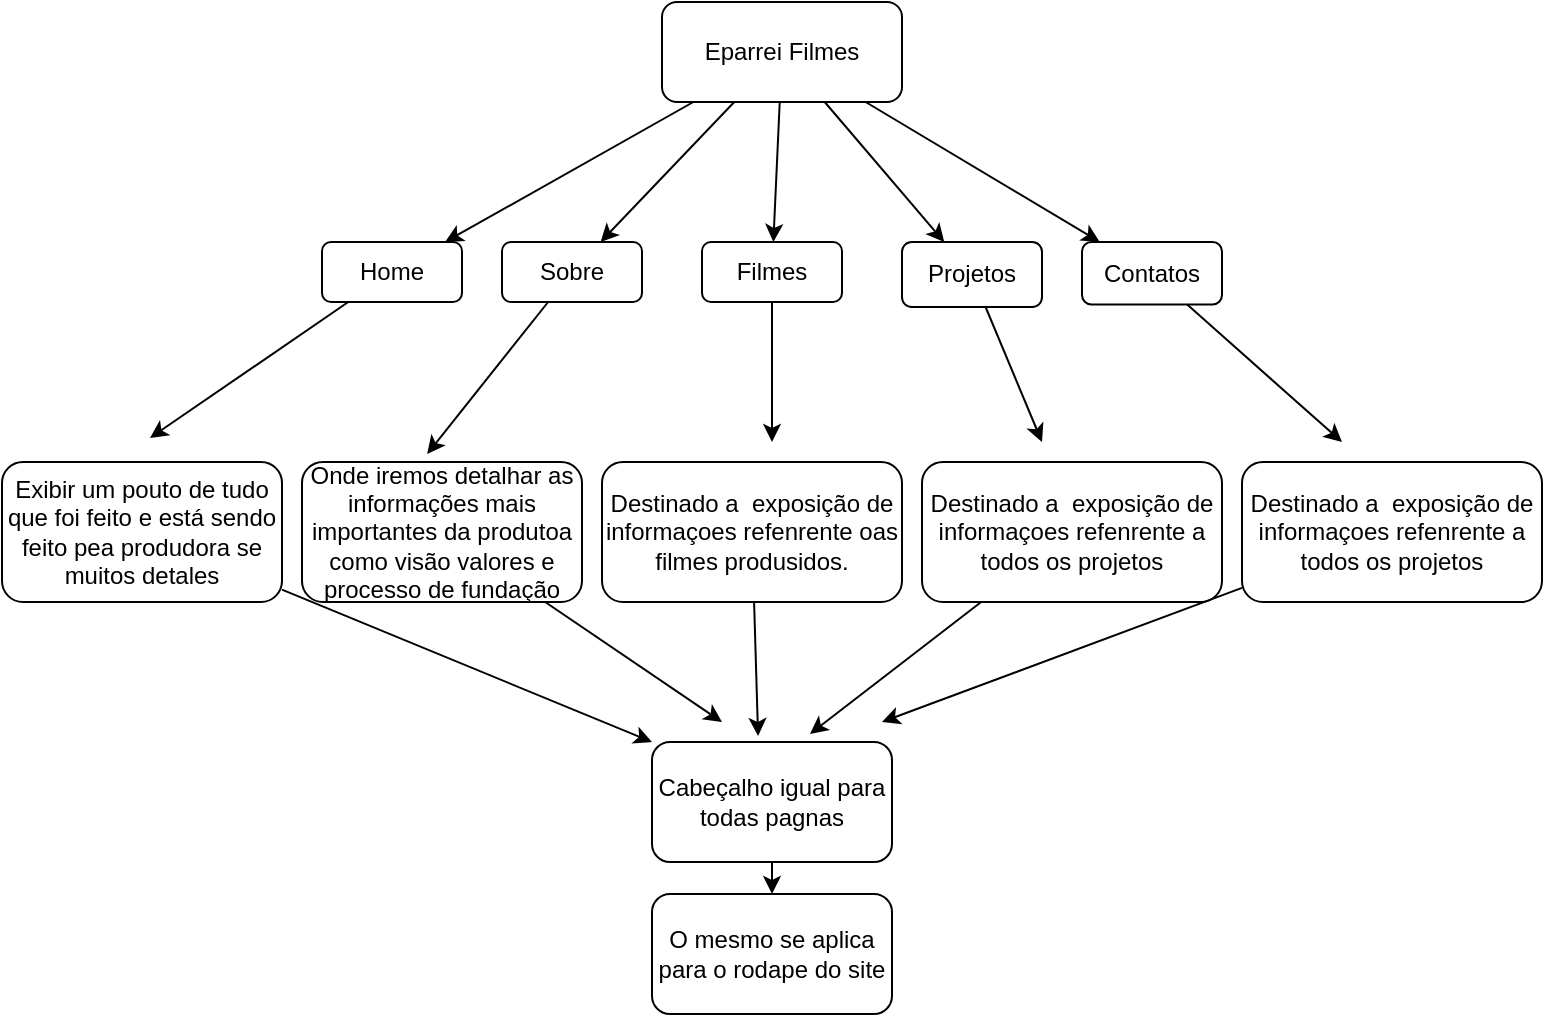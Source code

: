 <mxfile>
    <diagram id="1hgNDqtZspaqGAS7_d9E" name="Página-1">
        <mxGraphModel dx="1256" dy="597" grid="1" gridSize="12" guides="1" tooltips="1" connect="1" arrows="1" fold="1" page="1" pageScale="1" pageWidth="827" pageHeight="1169" math="0" shadow="0">
            <root>
                <mxCell id="0"/>
                <mxCell id="1" parent="0"/>
                <mxCell id="10" value="" style="edgeStyle=none;html=1;" edge="1" parent="1" source="2" target="9">
                    <mxGeometry relative="1" as="geometry"/>
                </mxCell>
                <mxCell id="13" value="" style="edgeStyle=none;html=1;" edge="1" parent="1" source="2" target="12">
                    <mxGeometry relative="1" as="geometry"/>
                </mxCell>
                <mxCell id="16" value="" style="edgeStyle=none;html=1;" edge="1" parent="1" source="2" target="15">
                    <mxGeometry relative="1" as="geometry"/>
                </mxCell>
                <mxCell id="19" value="" style="edgeStyle=none;html=1;" edge="1" parent="1" source="2" target="18">
                    <mxGeometry relative="1" as="geometry"/>
                </mxCell>
                <mxCell id="21" value="" style="edgeStyle=none;html=1;" edge="1" parent="1" source="2" target="20">
                    <mxGeometry relative="1" as="geometry"/>
                </mxCell>
                <mxCell id="2" value="Eparrei Filmes" style="rounded=1;whiteSpace=wrap;html=1;" vertex="1" parent="1">
                    <mxGeometry x="340" y="10" width="120" height="50" as="geometry"/>
                </mxCell>
                <mxCell id="37" style="edgeStyle=none;html=1;" edge="1" parent="1" source="9">
                    <mxGeometry relative="1" as="geometry">
                        <mxPoint x="84" y="228" as="targetPoint"/>
                    </mxGeometry>
                </mxCell>
                <mxCell id="9" value="Home" style="whiteSpace=wrap;html=1;rounded=1;" vertex="1" parent="1">
                    <mxGeometry x="170" y="130" width="70" height="30" as="geometry"/>
                </mxCell>
                <mxCell id="27" style="edgeStyle=none;html=1;entryX=0.447;entryY=-0.057;entryDx=0;entryDy=0;entryPerimeter=0;" edge="1" parent="1" source="12" target="38">
                    <mxGeometry relative="1" as="geometry">
                        <mxPoint x="379.97" y="218.74" as="targetPoint"/>
                    </mxGeometry>
                </mxCell>
                <mxCell id="12" value="Sobre" style="whiteSpace=wrap;html=1;rounded=1;" vertex="1" parent="1">
                    <mxGeometry x="260" y="130" width="70" height="30" as="geometry"/>
                </mxCell>
                <mxCell id="28" style="edgeStyle=none;html=1;" edge="1" parent="1" source="15">
                    <mxGeometry relative="1" as="geometry">
                        <mxPoint x="395" y="230" as="targetPoint"/>
                    </mxGeometry>
                </mxCell>
                <mxCell id="15" value="Filmes" style="whiteSpace=wrap;html=1;rounded=1;" vertex="1" parent="1">
                    <mxGeometry x="360" y="130" width="70" height="30" as="geometry"/>
                </mxCell>
                <mxCell id="29" style="edgeStyle=none;html=1;" edge="1" parent="1" source="18">
                    <mxGeometry relative="1" as="geometry">
                        <mxPoint x="530" y="230" as="targetPoint"/>
                    </mxGeometry>
                </mxCell>
                <mxCell id="18" value="Projetos" style="whiteSpace=wrap;html=1;rounded=1;" vertex="1" parent="1">
                    <mxGeometry x="460" y="130" width="70" height="32.5" as="geometry"/>
                </mxCell>
                <mxCell id="30" style="edgeStyle=none;html=1;" edge="1" parent="1" source="20">
                    <mxGeometry relative="1" as="geometry">
                        <mxPoint x="680" y="230" as="targetPoint"/>
                    </mxGeometry>
                </mxCell>
                <mxCell id="20" value="Contatos" style="whiteSpace=wrap;html=1;rounded=1;" vertex="1" parent="1">
                    <mxGeometry x="550" y="130" width="70" height="31.25" as="geometry"/>
                </mxCell>
                <mxCell id="35" value="" style="edgeStyle=none;html=1;" edge="1" parent="1" source="33" target="34">
                    <mxGeometry relative="1" as="geometry"/>
                </mxCell>
                <mxCell id="33" value="Cabeçalho igual para todas pagnas" style="rounded=1;whiteSpace=wrap;html=1;" vertex="1" parent="1">
                    <mxGeometry x="335" y="380" width="120" height="60" as="geometry"/>
                </mxCell>
                <mxCell id="34" value="O mesmo se aplica para o rodape do site" style="whiteSpace=wrap;html=1;rounded=1;" vertex="1" parent="1">
                    <mxGeometry x="335" y="456" width="120" height="60" as="geometry"/>
                </mxCell>
                <mxCell id="43" style="edgeStyle=none;html=1;entryX=0;entryY=0;entryDx=0;entryDy=0;" edge="1" parent="1" source="36" target="33">
                    <mxGeometry relative="1" as="geometry"/>
                </mxCell>
                <mxCell id="36" value="Exibir um pouto de tudo que foi feito e está sendo feito pea produdora se muitos detales" style="rounded=1;whiteSpace=wrap;html=1;" vertex="1" parent="1">
                    <mxGeometry x="10" y="240" width="140" height="70" as="geometry"/>
                </mxCell>
                <mxCell id="44" style="edgeStyle=none;html=1;" edge="1" parent="1" source="38">
                    <mxGeometry relative="1" as="geometry">
                        <mxPoint x="370" y="370" as="targetPoint"/>
                    </mxGeometry>
                </mxCell>
                <mxCell id="38" value="Onde iremos detalhar as informações mais importantes da produtoa como visão valores e processo de fundação" style="rounded=1;whiteSpace=wrap;html=1;" vertex="1" parent="1">
                    <mxGeometry x="160" y="240" width="140" height="70" as="geometry"/>
                </mxCell>
                <mxCell id="45" style="edgeStyle=none;html=1;entryX=0.442;entryY=-0.05;entryDx=0;entryDy=0;entryPerimeter=0;" edge="1" parent="1" source="39" target="33">
                    <mxGeometry relative="1" as="geometry"/>
                </mxCell>
                <mxCell id="39" value="Destinado a&amp;nbsp; exposição de informaçoes refenrente oas filmes produsidos." style="rounded=1;whiteSpace=wrap;html=1;" vertex="1" parent="1">
                    <mxGeometry x="310" y="240" width="150" height="70" as="geometry"/>
                </mxCell>
                <mxCell id="46" style="edgeStyle=none;html=1;entryX=0.658;entryY=-0.067;entryDx=0;entryDy=0;entryPerimeter=0;" edge="1" parent="1" source="40" target="33">
                    <mxGeometry relative="1" as="geometry"/>
                </mxCell>
                <mxCell id="40" value="Destinado a&amp;nbsp; exposição de informaçoes refenrente a todos os projetos" style="rounded=1;whiteSpace=wrap;html=1;" vertex="1" parent="1">
                    <mxGeometry x="470" y="240" width="150" height="70" as="geometry"/>
                </mxCell>
                <mxCell id="47" style="edgeStyle=none;html=1;" edge="1" parent="1" source="41">
                    <mxGeometry relative="1" as="geometry">
                        <mxPoint x="450" y="370" as="targetPoint"/>
                    </mxGeometry>
                </mxCell>
                <mxCell id="41" value="Destinado a&amp;nbsp; exposição de informaçoes refenrente a todos os projetos" style="rounded=1;whiteSpace=wrap;html=1;" vertex="1" parent="1">
                    <mxGeometry x="630" y="240" width="150" height="70" as="geometry"/>
                </mxCell>
            </root>
        </mxGraphModel>
    </diagram>
</mxfile>
